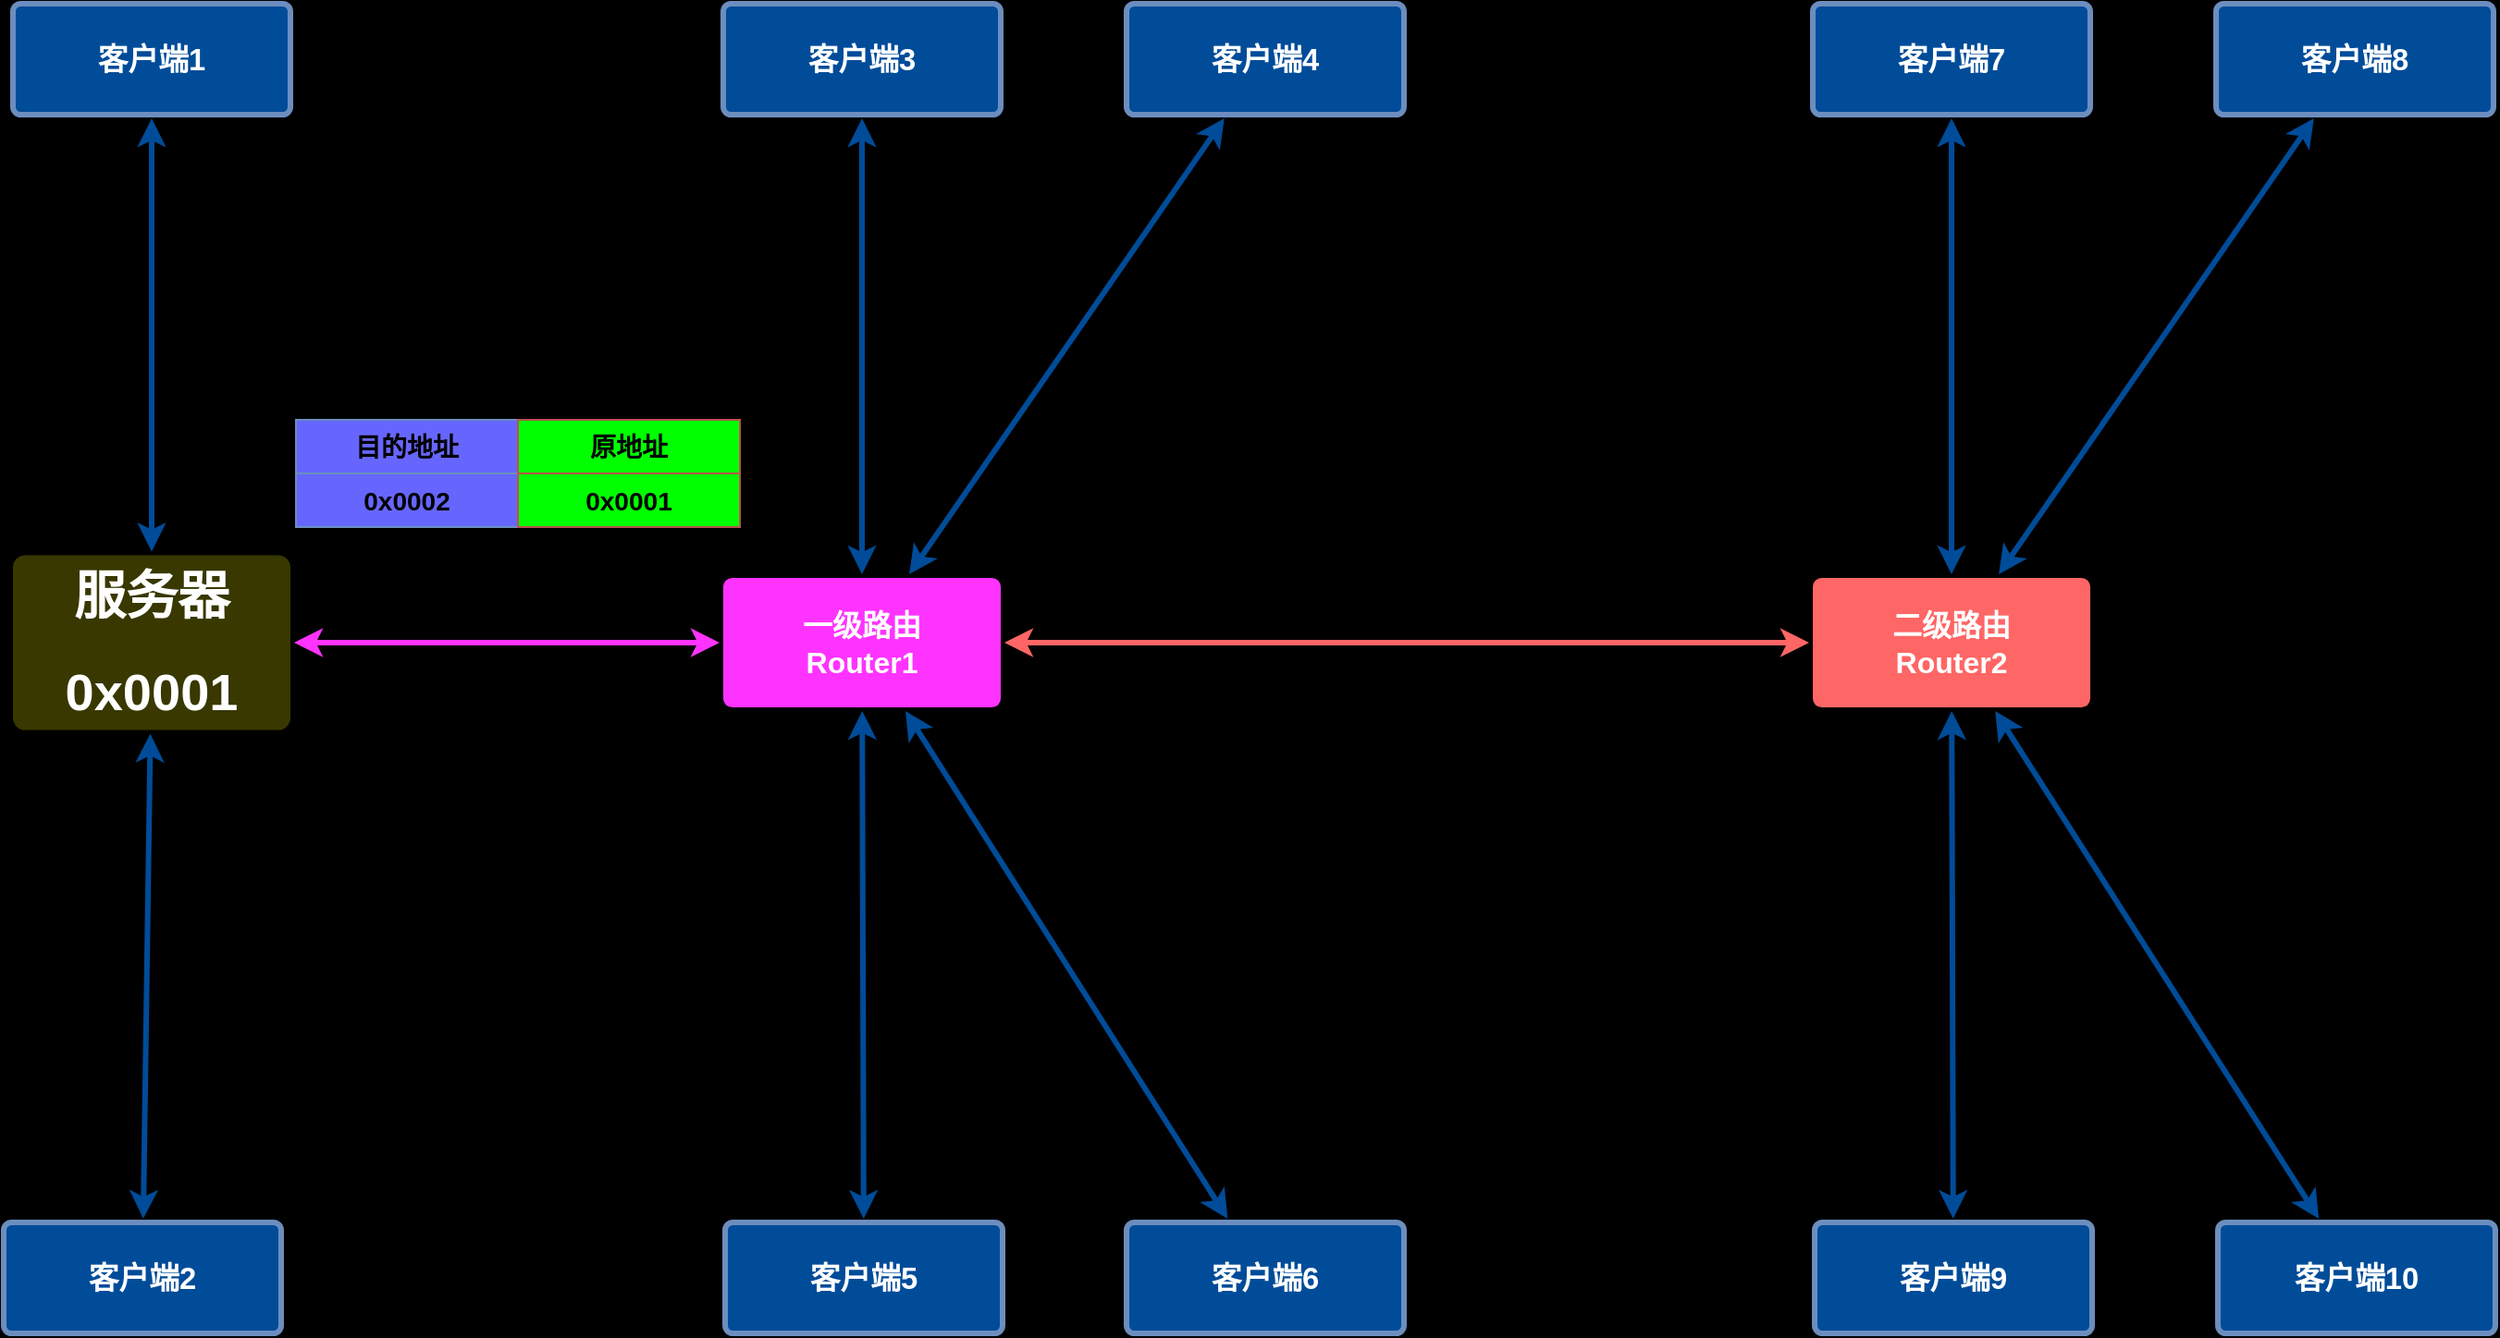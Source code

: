 <mxfile version="24.4.0" type="github">
  <diagram id="6a731a19-8d31-9384-78a2-239565b7b9f0" name="Page-1">
    <mxGraphModel dx="2522" dy="954" grid="0" gridSize="10" guides="1" tooltips="1" connect="1" arrows="1" fold="1" page="0" pageScale="1" pageWidth="1169" pageHeight="827" background="#000000" math="0" shadow="0">
      <root>
        <mxCell id="0" />
        <mxCell id="1" parent="0" />
        <mxCell id="1749" value="一级路由&lt;div&gt;Router1&lt;/div&gt;" style="rounded=1;whiteSpace=wrap;html=1;shadow=0;labelBackgroundColor=none;strokeColor=none;strokeWidth=3;fillColor=#FF33FF;fontFamily=Helvetica;fontSize=16;fontColor=#FFFFFF;align=center;fontStyle=1;spacing=5;arcSize=7;perimeterSpacing=2;" parent="1" vertex="1">
          <mxGeometry x="-39" y="436.5" width="150" height="70" as="geometry" />
        </mxCell>
        <mxCell id="1750" value="" style="edgeStyle=none;rounded=1;jumpStyle=none;html=1;shadow=0;labelBackgroundColor=none;startArrow=classic;startFill=1;jettySize=auto;orthogonalLoop=1;strokeColor=#004C99;strokeWidth=3;fontFamily=Helvetica;fontSize=14;fontColor=#FFFFFF;spacing=5;fontStyle=1;fillColor=#b0e3e6;" parent="1" source="1753" target="1756" edge="1">
          <mxGeometry relative="1" as="geometry" />
        </mxCell>
        <mxCell id="1752" value="" style="edgeStyle=none;rounded=1;jumpStyle=none;html=1;shadow=0;labelBackgroundColor=none;startArrow=classic;startFill=1;jettySize=auto;orthogonalLoop=1;strokeColor=#004C99;strokeWidth=3;fontFamily=Helvetica;fontSize=14;fontColor=#FFFFFF;spacing=5;fontStyle=1;fillColor=#b0e3e6;" parent="1" source="1753" target="fNavXlTei2wndbR-Wmgy-1779" edge="1">
          <mxGeometry relative="1" as="geometry">
            <mxPoint x="-353" y="774" as="targetPoint" />
          </mxGeometry>
        </mxCell>
        <mxCell id="1753" value="&lt;h1&gt;服务器&lt;/h1&gt;&lt;h1&gt;0x0001&lt;/h1&gt;" style="rounded=1;whiteSpace=wrap;html=1;shadow=0;labelBackgroundColor=none;strokeColor=none;strokeWidth=3;fillColor=#383800;fontFamily=Helvetica;fontSize=14;fontColor=#FFFFFF;align=center;spacing=5;fontStyle=1;arcSize=7;perimeterSpacing=2;horizontal=1;" parent="1" vertex="1">
          <mxGeometry x="-423" y="424.25" width="150" height="94.5" as="geometry" />
        </mxCell>
        <mxCell id="1756" value="&lt;h3&gt;&lt;font color=&quot;#ffffff&quot;&gt;客户端1&lt;/font&gt;&lt;/h3&gt;" style="rounded=1;whiteSpace=wrap;html=1;shadow=0;labelBackgroundColor=none;strokeWidth=3;fontFamily=Helvetica;fontSize=14;align=center;spacing=5;fontStyle=0;arcSize=7;perimeterSpacing=2;fillColor=#004C99;strokeColor=#6c8ebf;" parent="1" vertex="1">
          <mxGeometry x="-423" y="126" width="150" height="60" as="geometry" />
        </mxCell>
        <mxCell id="1769" value="&lt;h3 style=&quot;&quot;&gt;&lt;font&gt;客户端3&lt;/font&gt;&lt;/h3&gt;" style="rounded=1;whiteSpace=wrap;html=1;shadow=0;labelBackgroundColor=none;strokeColor=#6c8ebf;strokeWidth=3;fillColor=#004C99;fontFamily=Helvetica;fontSize=14;align=center;spacing=5;arcSize=7;perimeterSpacing=2;fontColor=#FFFFFF;" parent="1" vertex="1">
          <mxGeometry x="-39" y="126" width="150" height="60" as="geometry" />
        </mxCell>
        <mxCell id="1770" value="" style="edgeStyle=none;rounded=0;jumpStyle=none;html=1;shadow=0;labelBackgroundColor=none;startArrow=classic;startFill=1;endArrow=classic;endFill=1;jettySize=auto;orthogonalLoop=1;strokeColor=#004C99;strokeWidth=3;fontFamily=Helvetica;fontSize=14;fontColor=#FFFFFF;spacing=5;" parent="1" source="1749" target="1769" edge="1">
          <mxGeometry relative="1" as="geometry">
            <mxPoint x="-35.111" y="254.5" as="sourcePoint" />
          </mxGeometry>
        </mxCell>
        <mxCell id="fNavXlTei2wndbR-Wmgy-1779" value="&lt;h3&gt;&lt;font color=&quot;#ffffff&quot;&gt;客户端2&lt;/font&gt;&lt;/h3&gt;" style="rounded=1;whiteSpace=wrap;html=1;shadow=0;labelBackgroundColor=none;strokeWidth=3;fontFamily=Helvetica;fontSize=14;align=center;spacing=5;fontStyle=0;arcSize=7;perimeterSpacing=2;fillColor=#004C99;strokeColor=#6c8ebf;" vertex="1" parent="1">
          <mxGeometry x="-428" y="785" width="150" height="60" as="geometry" />
        </mxCell>
        <mxCell id="fNavXlTei2wndbR-Wmgy-1784" value="" style="endArrow=classic;startArrow=classic;html=1;rounded=0;strokeColor=#FF33FF;strokeWidth=3;" edge="1" parent="1" source="1753" target="1749">
          <mxGeometry width="50" height="50" relative="1" as="geometry">
            <mxPoint x="58" y="533" as="sourcePoint" />
            <mxPoint x="108" y="483" as="targetPoint" />
            <Array as="points" />
          </mxGeometry>
        </mxCell>
        <mxCell id="fNavXlTei2wndbR-Wmgy-1785" value="&lt;h3 style=&quot;&quot;&gt;&lt;font&gt;客户端5&lt;/font&gt;&lt;/h3&gt;" style="rounded=1;whiteSpace=wrap;html=1;shadow=0;labelBackgroundColor=none;strokeColor=#6c8ebf;strokeWidth=3;fillColor=#004C99;fontFamily=Helvetica;fontSize=14;align=center;spacing=5;arcSize=7;perimeterSpacing=2;fontColor=#FFFFFF;" vertex="1" parent="1">
          <mxGeometry x="-38" y="785" width="150" height="60" as="geometry" />
        </mxCell>
        <mxCell id="fNavXlTei2wndbR-Wmgy-1786" value="&lt;h3 style=&quot;&quot;&gt;&lt;font&gt;客户端4&lt;/font&gt;&lt;/h3&gt;" style="rounded=1;whiteSpace=wrap;html=1;shadow=0;labelBackgroundColor=none;strokeColor=#6c8ebf;strokeWidth=3;fillColor=#004C99;fontFamily=Helvetica;fontSize=14;align=center;spacing=5;arcSize=7;perimeterSpacing=2;fontColor=#FFFFFF;" vertex="1" parent="1">
          <mxGeometry x="179" y="126" width="150" height="60" as="geometry" />
        </mxCell>
        <mxCell id="fNavXlTei2wndbR-Wmgy-1787" value="&lt;h3 style=&quot;&quot;&gt;&lt;font&gt;客户端6&lt;/font&gt;&lt;/h3&gt;" style="rounded=1;whiteSpace=wrap;html=1;shadow=0;labelBackgroundColor=none;strokeColor=#6c8ebf;strokeWidth=3;fillColor=#004C99;fontFamily=Helvetica;fontSize=14;align=center;spacing=5;arcSize=7;perimeterSpacing=2;fontColor=#FFFFFF;" vertex="1" parent="1">
          <mxGeometry x="179" y="785" width="150" height="60" as="geometry" />
        </mxCell>
        <mxCell id="fNavXlTei2wndbR-Wmgy-1788" value="" style="edgeStyle=none;rounded=0;jumpStyle=none;html=1;shadow=0;labelBackgroundColor=none;startArrow=classic;startFill=1;endArrow=classic;endFill=1;jettySize=auto;orthogonalLoop=1;strokeColor=#004C99;strokeWidth=3;fontFamily=Helvetica;fontSize=14;fontColor=#FFFFFF;spacing=5;" edge="1" parent="1" source="1749" target="fNavXlTei2wndbR-Wmgy-1786">
          <mxGeometry relative="1" as="geometry">
            <mxPoint x="188" y="470" as="sourcePoint" />
            <mxPoint x="188" y="223" as="targetPoint" />
          </mxGeometry>
        </mxCell>
        <mxCell id="fNavXlTei2wndbR-Wmgy-1789" value="" style="edgeStyle=none;rounded=0;jumpStyle=none;html=1;shadow=0;labelBackgroundColor=none;startArrow=classic;startFill=1;endArrow=classic;endFill=1;jettySize=auto;orthogonalLoop=1;strokeColor=#004C99;strokeWidth=3;fontFamily=Helvetica;fontSize=14;fontColor=#FFFFFF;spacing=5;" edge="1" parent="1" source="fNavXlTei2wndbR-Wmgy-1785" target="1749">
          <mxGeometry relative="1" as="geometry">
            <mxPoint x="12" y="757" as="sourcePoint" />
            <mxPoint x="12" y="510" as="targetPoint" />
          </mxGeometry>
        </mxCell>
        <mxCell id="fNavXlTei2wndbR-Wmgy-1790" value="" style="edgeStyle=none;rounded=0;jumpStyle=none;html=1;shadow=0;labelBackgroundColor=none;startArrow=classic;startFill=1;endArrow=classic;endFill=1;jettySize=auto;orthogonalLoop=1;strokeColor=#004C99;strokeWidth=3;fontFamily=Helvetica;fontSize=14;fontColor=#FFFFFF;spacing=5;" edge="1" parent="1" source="fNavXlTei2wndbR-Wmgy-1787" target="1749">
          <mxGeometry relative="1" as="geometry">
            <mxPoint x="207" y="764" as="sourcePoint" />
            <mxPoint x="207" y="517" as="targetPoint" />
          </mxGeometry>
        </mxCell>
        <mxCell id="fNavXlTei2wndbR-Wmgy-1791" value="二级路由&lt;div&gt;Router2&lt;/div&gt;" style="rounded=1;whiteSpace=wrap;html=1;shadow=0;labelBackgroundColor=none;strokeColor=none;strokeWidth=3;fillColor=#FF6666;fontFamily=Helvetica;fontSize=16;fontColor=#FFFFFF;align=center;fontStyle=1;spacing=5;arcSize=7;perimeterSpacing=2;" vertex="1" parent="1">
          <mxGeometry x="550" y="436.5" width="150" height="70" as="geometry" />
        </mxCell>
        <mxCell id="fNavXlTei2wndbR-Wmgy-1792" value="&lt;h3 style=&quot;&quot;&gt;&lt;font&gt;客户端7&lt;/font&gt;&lt;/h3&gt;" style="rounded=1;whiteSpace=wrap;html=1;shadow=0;labelBackgroundColor=none;strokeColor=#6c8ebf;strokeWidth=3;fillColor=#004C99;fontFamily=Helvetica;fontSize=14;align=center;spacing=5;arcSize=7;perimeterSpacing=2;fontColor=#FFFFFF;" vertex="1" parent="1">
          <mxGeometry x="550" y="126" width="150" height="60" as="geometry" />
        </mxCell>
        <mxCell id="fNavXlTei2wndbR-Wmgy-1793" value="" style="edgeStyle=none;rounded=0;jumpStyle=none;html=1;shadow=0;labelBackgroundColor=none;startArrow=classic;startFill=1;endArrow=classic;endFill=1;jettySize=auto;orthogonalLoop=1;strokeColor=#004C99;strokeWidth=3;fontFamily=Helvetica;fontSize=14;fontColor=#FFFFFF;spacing=5;" edge="1" parent="1" source="fNavXlTei2wndbR-Wmgy-1791" target="fNavXlTei2wndbR-Wmgy-1792">
          <mxGeometry relative="1" as="geometry">
            <mxPoint x="553.889" y="254.5" as="sourcePoint" />
          </mxGeometry>
        </mxCell>
        <mxCell id="fNavXlTei2wndbR-Wmgy-1794" value="&lt;h3 style=&quot;&quot;&gt;&lt;font&gt;客户端9&lt;/font&gt;&lt;/h3&gt;" style="rounded=1;whiteSpace=wrap;html=1;shadow=0;labelBackgroundColor=none;strokeColor=#6c8ebf;strokeWidth=3;fillColor=#004C99;fontFamily=Helvetica;fontSize=14;align=center;spacing=5;arcSize=7;perimeterSpacing=2;fontColor=#FFFFFF;" vertex="1" parent="1">
          <mxGeometry x="551" y="785" width="150" height="60" as="geometry" />
        </mxCell>
        <mxCell id="fNavXlTei2wndbR-Wmgy-1795" value="&lt;h3 style=&quot;&quot;&gt;&lt;font&gt;客户端8&lt;/font&gt;&lt;/h3&gt;" style="rounded=1;whiteSpace=wrap;html=1;shadow=0;labelBackgroundColor=none;strokeColor=#6c8ebf;strokeWidth=3;fillColor=#004C99;fontFamily=Helvetica;fontSize=14;align=center;spacing=5;arcSize=7;perimeterSpacing=2;fontColor=#FFFFFF;" vertex="1" parent="1">
          <mxGeometry x="768" y="126" width="150" height="60" as="geometry" />
        </mxCell>
        <mxCell id="fNavXlTei2wndbR-Wmgy-1796" value="&lt;h3 style=&quot;&quot;&gt;&lt;font&gt;客户端10&lt;/font&gt;&lt;/h3&gt;" style="rounded=1;whiteSpace=wrap;html=1;shadow=0;labelBackgroundColor=none;strokeColor=#6c8ebf;strokeWidth=3;fillColor=#004C99;fontFamily=Helvetica;fontSize=14;align=center;spacing=5;arcSize=7;perimeterSpacing=2;fontColor=#FFFFFF;" vertex="1" parent="1">
          <mxGeometry x="769" y="785" width="150" height="60" as="geometry" />
        </mxCell>
        <mxCell id="fNavXlTei2wndbR-Wmgy-1797" value="" style="edgeStyle=none;rounded=0;jumpStyle=none;html=1;shadow=0;labelBackgroundColor=none;startArrow=classic;startFill=1;endArrow=classic;endFill=1;jettySize=auto;orthogonalLoop=1;strokeColor=#004C99;strokeWidth=3;fontFamily=Helvetica;fontSize=14;fontColor=#FFFFFF;spacing=5;" edge="1" parent="1" source="fNavXlTei2wndbR-Wmgy-1791" target="fNavXlTei2wndbR-Wmgy-1795">
          <mxGeometry relative="1" as="geometry">
            <mxPoint x="777" y="470" as="sourcePoint" />
            <mxPoint x="777" y="223" as="targetPoint" />
          </mxGeometry>
        </mxCell>
        <mxCell id="fNavXlTei2wndbR-Wmgy-1798" value="" style="edgeStyle=none;rounded=0;jumpStyle=none;html=1;shadow=0;labelBackgroundColor=none;startArrow=classic;startFill=1;endArrow=classic;endFill=1;jettySize=auto;orthogonalLoop=1;strokeColor=#004C99;strokeWidth=3;fontFamily=Helvetica;fontSize=14;fontColor=#FFFFFF;spacing=5;" edge="1" parent="1" source="fNavXlTei2wndbR-Wmgy-1794" target="fNavXlTei2wndbR-Wmgy-1791">
          <mxGeometry relative="1" as="geometry">
            <mxPoint x="601" y="757" as="sourcePoint" />
            <mxPoint x="601" y="510" as="targetPoint" />
          </mxGeometry>
        </mxCell>
        <mxCell id="fNavXlTei2wndbR-Wmgy-1799" value="" style="edgeStyle=none;rounded=0;jumpStyle=none;html=1;shadow=0;labelBackgroundColor=none;startArrow=classic;startFill=1;endArrow=classic;endFill=1;jettySize=auto;orthogonalLoop=1;strokeColor=#004C99;strokeWidth=3;fontFamily=Helvetica;fontSize=14;fontColor=#FFFFFF;spacing=5;" edge="1" parent="1" source="fNavXlTei2wndbR-Wmgy-1796" target="fNavXlTei2wndbR-Wmgy-1791">
          <mxGeometry relative="1" as="geometry">
            <mxPoint x="796" y="764" as="sourcePoint" />
            <mxPoint x="796" y="517" as="targetPoint" />
          </mxGeometry>
        </mxCell>
        <mxCell id="fNavXlTei2wndbR-Wmgy-1800" value="" style="endArrow=classic;startArrow=classic;html=1;rounded=0;strokeColor=#FF6666;strokeWidth=3;" edge="1" parent="1" source="1749" target="fNavXlTei2wndbR-Wmgy-1791">
          <mxGeometry width="50" height="50" relative="1" as="geometry">
            <mxPoint x="213" y="474" as="sourcePoint" />
            <mxPoint x="448" y="474" as="targetPoint" />
            <Array as="points" />
          </mxGeometry>
        </mxCell>
        <mxCell id="fNavXlTei2wndbR-Wmgy-1835" value="" style="group;strokeWidth=3;" vertex="1" connectable="0" parent="1">
          <mxGeometry x="-270" y="351" width="240" height="58" as="geometry" />
        </mxCell>
        <mxCell id="fNavXlTei2wndbR-Wmgy-1826" value="&lt;h3 style=&quot;font-size: 14px;&quot;&gt;目的地址&lt;/h3&gt;" style="rounded=0;whiteSpace=wrap;html=1;fillColor=#6666FF;strokeColor=#6c8ebf;fontSize=14;" vertex="1" parent="fNavXlTei2wndbR-Wmgy-1835">
          <mxGeometry width="120" height="29" as="geometry" />
        </mxCell>
        <mxCell id="fNavXlTei2wndbR-Wmgy-1827" value="&lt;h3&gt;原地址&lt;/h3&gt;" style="rounded=0;whiteSpace=wrap;html=1;fillColor=#00FF00;strokeColor=#b85450;" vertex="1" parent="fNavXlTei2wndbR-Wmgy-1835">
          <mxGeometry x="120" width="120" height="29" as="geometry" />
        </mxCell>
        <mxCell id="fNavXlTei2wndbR-Wmgy-1833" value="&lt;h3 style=&quot;font-size: 14px;&quot;&gt;0x0002&lt;/h3&gt;" style="rounded=0;whiteSpace=wrap;html=1;fillColor=#6666FF;strokeColor=#6c8ebf;fontSize=14;" vertex="1" parent="fNavXlTei2wndbR-Wmgy-1835">
          <mxGeometry y="29" width="120" height="29" as="geometry" />
        </mxCell>
        <mxCell id="fNavXlTei2wndbR-Wmgy-1834" value="&lt;h3&gt;0x0001&lt;/h3&gt;" style="rounded=0;whiteSpace=wrap;html=1;fillColor=#00FF00;strokeColor=#b85450;" vertex="1" parent="fNavXlTei2wndbR-Wmgy-1835">
          <mxGeometry x="120" y="29" width="120" height="29" as="geometry" />
        </mxCell>
      </root>
    </mxGraphModel>
  </diagram>
</mxfile>
